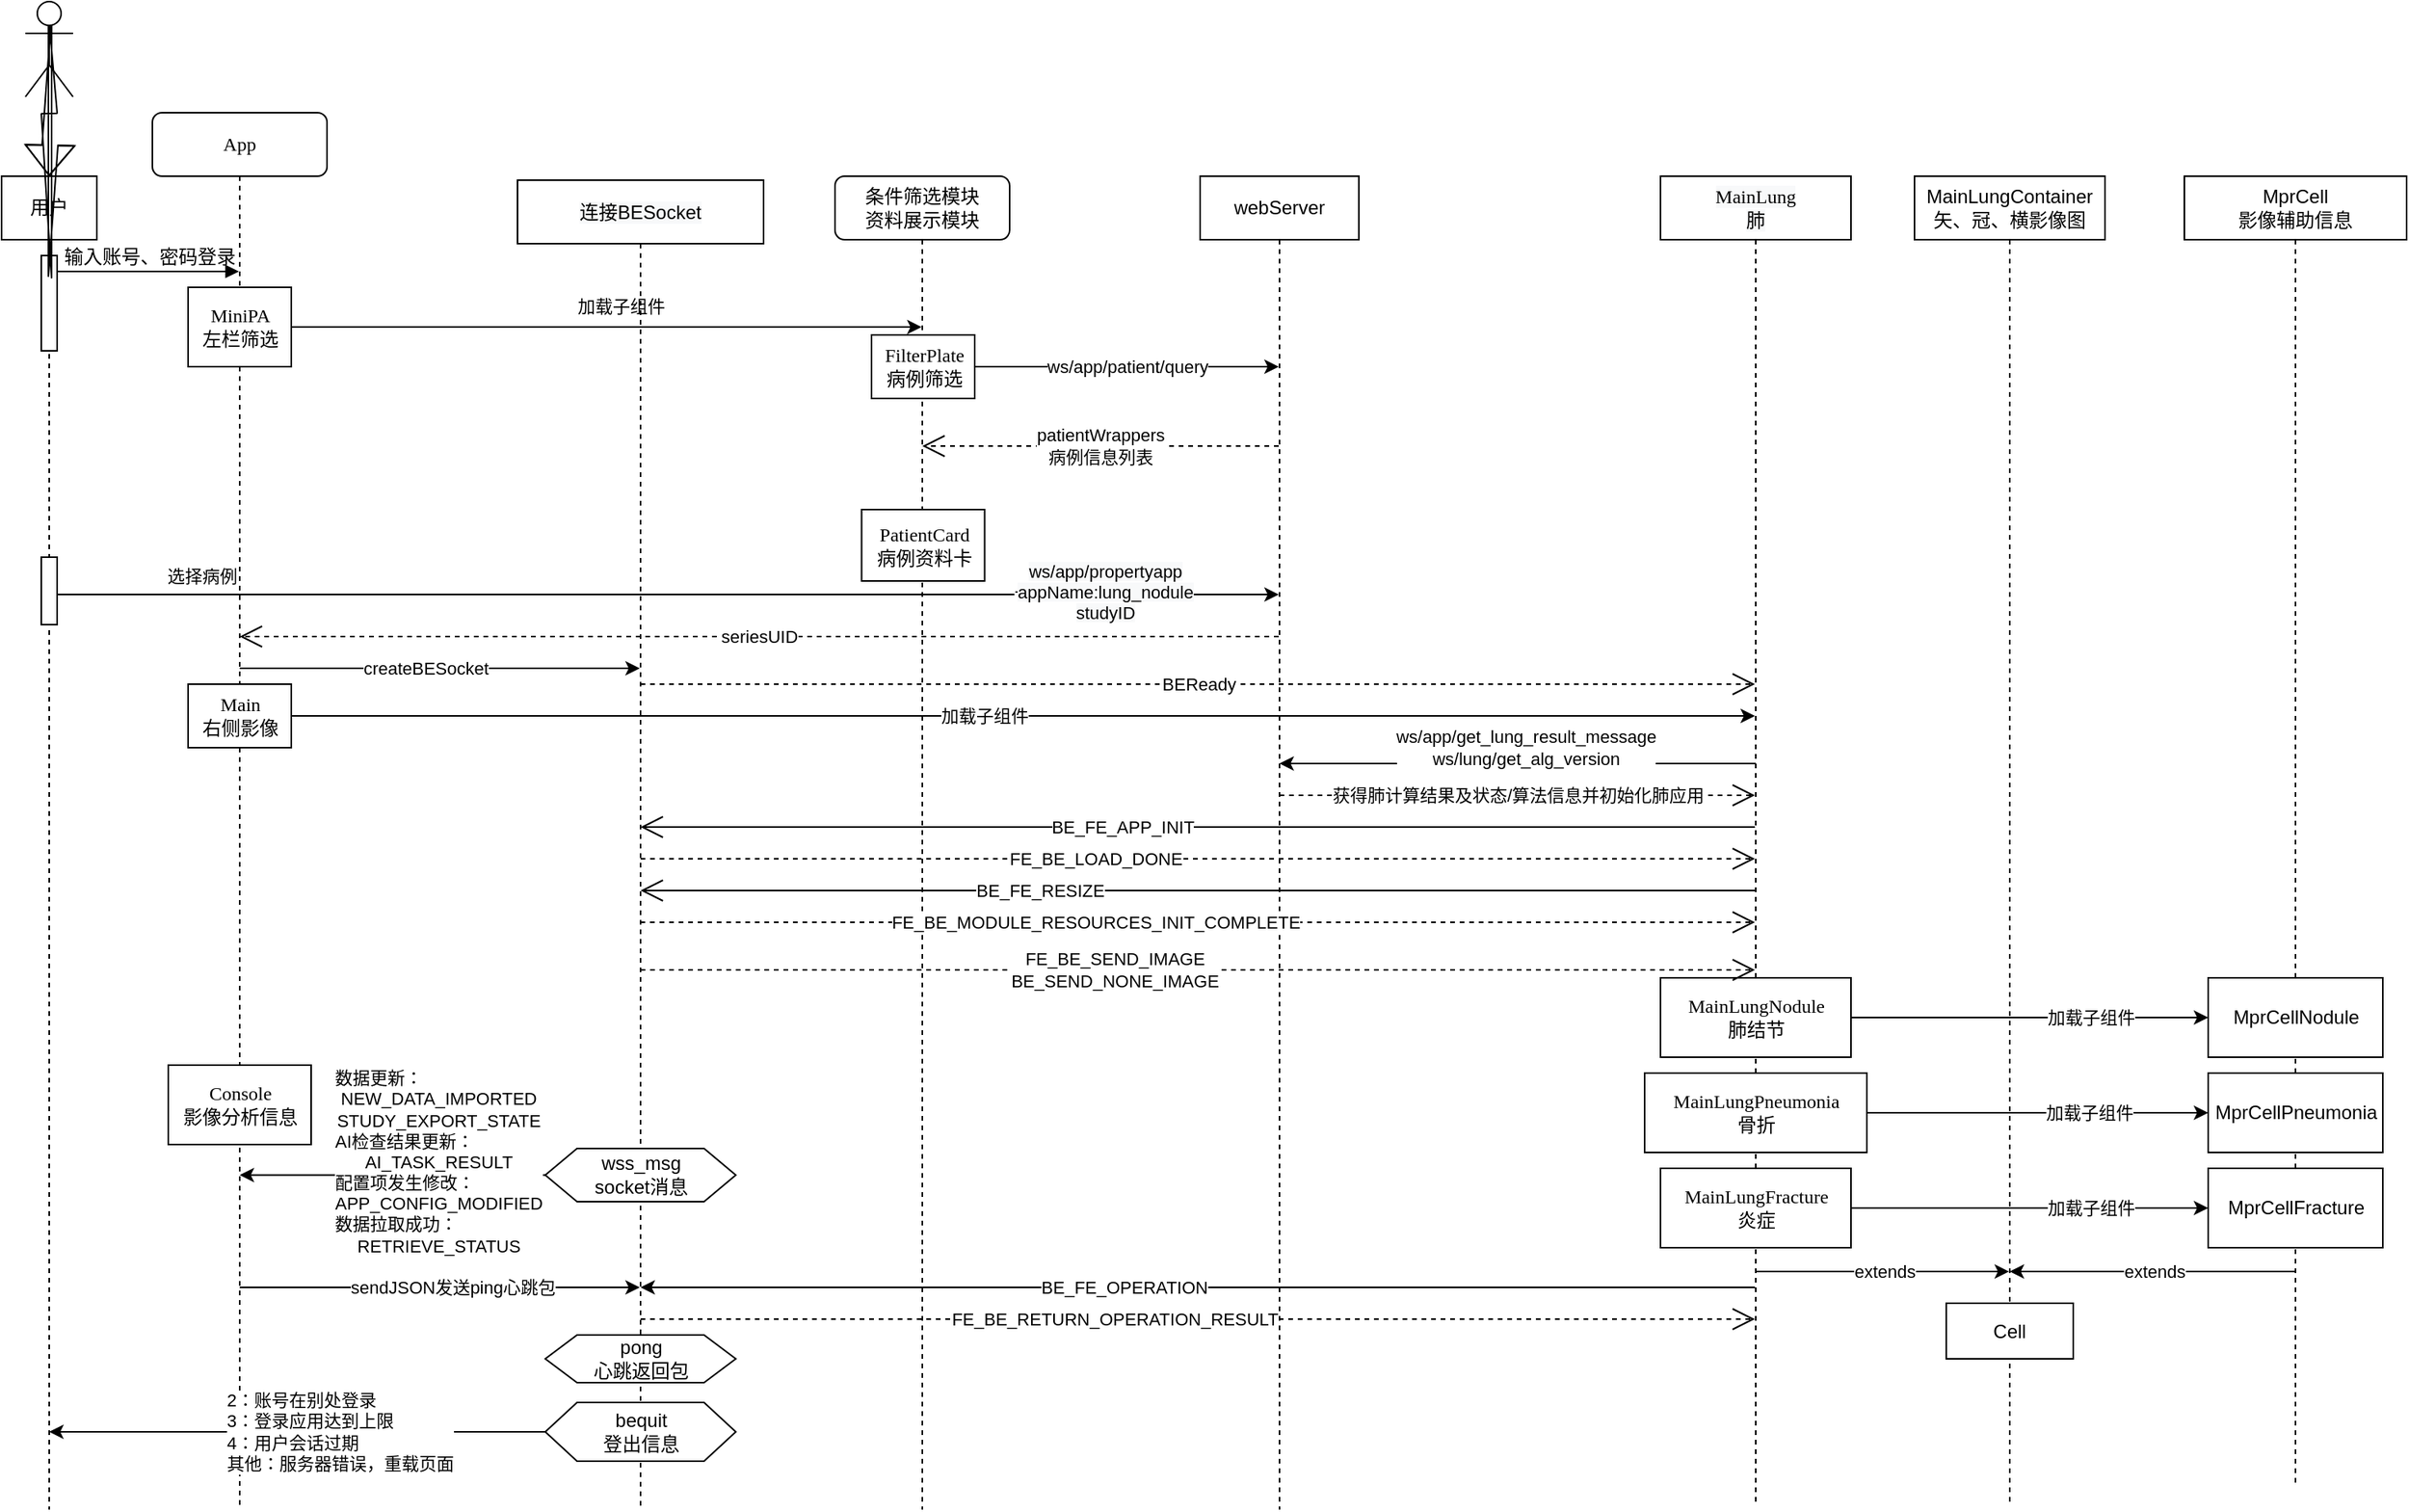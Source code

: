 <mxfile version="14.9.1" type="github">
  <diagram name="Page-1" id="13e1069c-82ec-6db2-03f1-153e76fe0fe0">
    <mxGraphModel dx="1649" dy="849" grid="1" gridSize="10" guides="1" tooltips="1" connect="1" arrows="1" fold="1" page="1" pageScale="1" pageWidth="1100" pageHeight="850" background="none" math="0" shadow="0">
      <root>
        <mxCell id="0" />
        <mxCell id="1" parent="0" />
        <mxCell id="7baba1c4bc27f4b0-2" value="条件筛选模块&lt;br&gt;资料展示模块" style="shape=umlLifeline;perimeter=lifelinePerimeter;whiteSpace=wrap;html=1;container=1;collapsible=0;recursiveResize=0;outlineConnect=0;rounded=1;shadow=0;comic=0;labelBackgroundColor=none;strokeWidth=1;fontFamily=Verdana;fontSize=12;align=center;" parent="1" vertex="1">
          <mxGeometry x="540" y="120" width="110" height="840" as="geometry" />
        </mxCell>
        <mxCell id="7baba1c4bc27f4b0-10" value="FilterPlate&lt;br&gt;病例筛选" style="html=1;points=[];perimeter=orthogonalPerimeter;rounded=0;shadow=0;comic=0;labelBackgroundColor=none;strokeWidth=1;fontFamily=Verdana;fontSize=12;align=center;" parent="7baba1c4bc27f4b0-2" vertex="1">
          <mxGeometry x="23" y="100" width="65" height="40" as="geometry" />
        </mxCell>
        <mxCell id="CF_FWANQ5Wj2ceeT_asj-14" value="PatientCard&lt;br&gt;病例资料卡" style="html=1;points=[];perimeter=orthogonalPerimeter;rounded=0;shadow=0;comic=0;labelBackgroundColor=none;strokeWidth=1;fontFamily=Verdana;fontSize=12;align=center;" parent="7baba1c4bc27f4b0-2" vertex="1">
          <mxGeometry x="16.75" y="210" width="77.5" height="45" as="geometry" />
        </mxCell>
        <mxCell id="7baba1c4bc27f4b0-8" value="App" style="shape=umlLifeline;perimeter=lifelinePerimeter;whiteSpace=wrap;html=1;container=1;collapsible=0;recursiveResize=0;outlineConnect=0;rounded=1;shadow=0;comic=0;labelBackgroundColor=none;strokeWidth=1;fontFamily=Verdana;fontSize=12;align=center;" parent="1" vertex="1">
          <mxGeometry x="110" y="80" width="110" height="880" as="geometry" />
        </mxCell>
        <mxCell id="7baba1c4bc27f4b0-9" value="MiniPA&lt;br&gt;左栏筛选" style="html=1;points=[];perimeter=orthogonalPerimeter;rounded=0;shadow=0;comic=0;labelBackgroundColor=none;strokeWidth=1;fontFamily=Verdana;fontSize=12;align=center;" parent="7baba1c4bc27f4b0-8" vertex="1">
          <mxGeometry x="22.5" y="110" width="65" height="50" as="geometry" />
        </mxCell>
        <mxCell id="CF_FWANQ5Wj2ceeT_asj-6" value="&lt;span style=&quot;font-family: &amp;#34;helvetica&amp;#34;&quot;&gt;输入账号、密码登录&lt;/span&gt;" style="html=1;verticalAlign=bottom;endArrow=block;labelBackgroundColor=none;fontFamily=Verdana;fontSize=12;edgeStyle=elbowEdgeStyle;elbow=vertical;" parent="1" source="CF_FWANQ5Wj2ceeT_asj-2" target="7baba1c4bc27f4b0-8" edge="1">
          <mxGeometry relative="1" as="geometry">
            <mxPoint x="40" y="240" as="sourcePoint" />
            <mxPoint x="120" y="250" as="targetPoint" />
            <Array as="points">
              <mxPoint x="80" y="180" />
            </Array>
          </mxGeometry>
        </mxCell>
        <mxCell id="CF_FWANQ5Wj2ceeT_asj-12" value="" style="endArrow=classic;html=1;" parent="1" source="7baba1c4bc27f4b0-9" target="7baba1c4bc27f4b0-2" edge="1">
          <mxGeometry width="50" height="50" relative="1" as="geometry">
            <mxPoint x="310" y="230" as="sourcePoint" />
            <mxPoint x="360" y="180" as="targetPoint" />
          </mxGeometry>
        </mxCell>
        <mxCell id="CF_FWANQ5Wj2ceeT_asj-13" value="加载子组件" style="edgeLabel;html=1;align=center;verticalAlign=middle;resizable=0;points=[];" parent="CF_FWANQ5Wj2ceeT_asj-12" vertex="1" connectable="0">
          <mxGeometry x="0.298" y="-3" relative="1" as="geometry">
            <mxPoint x="-50" y="-16" as="offset" />
          </mxGeometry>
        </mxCell>
        <mxCell id="CF_FWANQ5Wj2ceeT_asj-16" value="ws/app/patient/query" style="endArrow=classic;html=1;startArrow=none;" parent="1" source="7baba1c4bc27f4b0-10" target="GgmhdhTbTPwPxOHPuyEN-118" edge="1">
          <mxGeometry width="50" height="50" relative="1" as="geometry">
            <mxPoint x="613.99" y="167.353" as="sourcePoint" />
            <mxPoint x="770" y="220" as="targetPoint" />
          </mxGeometry>
        </mxCell>
        <mxCell id="GgmhdhTbTPwPxOHPuyEN-30" value="" style="endArrow=classic;html=1;" parent="1" source="GgmhdhTbTPwPxOHPuyEN-9" target="GgmhdhTbTPwPxOHPuyEN-116" edge="1">
          <mxGeometry width="50" height="50" relative="1" as="geometry">
            <mxPoint x="964.49" y="250" as="sourcePoint" />
            <mxPoint x="1333" y="250" as="targetPoint" />
            <Array as="points" />
          </mxGeometry>
        </mxCell>
        <mxCell id="GgmhdhTbTPwPxOHPuyEN-31" value="加载子组件" style="edgeLabel;html=1;align=center;verticalAlign=middle;resizable=0;points=[];" parent="GgmhdhTbTPwPxOHPuyEN-30" vertex="1" connectable="0">
          <mxGeometry x="-0.143" y="-1" relative="1" as="geometry">
            <mxPoint x="41" y="-1" as="offset" />
          </mxGeometry>
        </mxCell>
        <mxCell id="GgmhdhTbTPwPxOHPuyEN-58" value="extends" style="endArrow=classic;html=1;" parent="1" source="GgmhdhTbTPwPxOHPuyEN-116" target="GgmhdhTbTPwPxOHPuyEN-115" edge="1">
          <mxGeometry x="0.005" width="50" height="50" relative="1" as="geometry">
            <mxPoint x="1209.324" y="880.0" as="sourcePoint" />
            <mxPoint x="1360" y="880" as="targetPoint" />
            <Array as="points">
              <mxPoint x="1250" y="810" />
            </Array>
            <mxPoint x="1" as="offset" />
          </mxGeometry>
        </mxCell>
        <mxCell id="GgmhdhTbTPwPxOHPuyEN-68" value="patientWrappers&lt;br&gt;病例信息列表" style="endArrow=open;endSize=12;dashed=1;html=1;" parent="1" source="GgmhdhTbTPwPxOHPuyEN-118" target="7baba1c4bc27f4b0-2" edge="1">
          <mxGeometry width="160" relative="1" as="geometry">
            <mxPoint x="770" y="308" as="sourcePoint" />
            <mxPoint x="723.99" y="380" as="targetPoint" />
            <Array as="points">
              <mxPoint x="740" y="290" />
            </Array>
          </mxGeometry>
        </mxCell>
        <mxCell id="GgmhdhTbTPwPxOHPuyEN-70" value="选择病例" style="endArrow=classic;html=1;exitX=0.9;exitY=0.553;exitDx=0;exitDy=0;exitPerimeter=0;" parent="1" source="GgmhdhTbTPwPxOHPuyEN-73" target="GgmhdhTbTPwPxOHPuyEN-118" edge="1">
          <mxGeometry x="-0.761" y="12" width="50" height="50" relative="1" as="geometry">
            <mxPoint x="30" y="358.53" as="sourcePoint" />
            <mxPoint x="770" y="362" as="targetPoint" />
            <mxPoint as="offset" />
          </mxGeometry>
        </mxCell>
        <mxCell id="GgmhdhTbTPwPxOHPuyEN-84" value="Text" style="edgeLabel;html=1;align=center;verticalAlign=middle;resizable=0;points=[];" parent="GgmhdhTbTPwPxOHPuyEN-70" vertex="1" connectable="0">
          <mxGeometry x="0.592" y="-1" relative="1" as="geometry">
            <mxPoint as="offset" />
          </mxGeometry>
        </mxCell>
        <mxCell id="GgmhdhTbTPwPxOHPuyEN-85" value="&lt;span style=&quot;background-color: rgb(248 , 249 , 250)&quot;&gt;ws/app/propertyapp&lt;/span&gt;&lt;br&gt;&lt;span style=&quot;background-color: rgb(248 , 249 , 250)&quot;&gt;appName:lung_nodule&lt;br&gt;&lt;span style=&quot;font-size: 11px&quot;&gt;studyID&lt;/span&gt;&lt;br&gt;&lt;/span&gt;" style="edgeLabel;html=1;align=center;verticalAlign=middle;resizable=0;points=[];" parent="GgmhdhTbTPwPxOHPuyEN-70" vertex="1" connectable="0">
          <mxGeometry x="0.595" y="-3" relative="1" as="geometry">
            <mxPoint x="46" y="-5" as="offset" />
          </mxGeometry>
        </mxCell>
        <mxCell id="GgmhdhTbTPwPxOHPuyEN-91" value="" style="endArrow=classic;html=1;" parent="1" source="GgmhdhTbTPwPxOHPuyEN-88" target="GgmhdhTbTPwPxOHPuyEN-121" edge="1">
          <mxGeometry width="50" height="50" relative="1" as="geometry">
            <mxPoint x="240" y="196" as="sourcePoint" />
            <mxPoint x="30" y="186" as="targetPoint" />
          </mxGeometry>
        </mxCell>
        <mxCell id="GgmhdhTbTPwPxOHPuyEN-92" value="&lt;div style=&quot;text-align: left&quot;&gt;2：账号在别处登录&lt;/div&gt;&lt;div style=&quot;text-align: left&quot;&gt;3：登录应用达到上限&lt;/div&gt;&lt;div style=&quot;text-align: left&quot;&gt;4：用户会话过期&lt;/div&gt;&lt;div style=&quot;text-align: left&quot;&gt;其他：服务器错误，重载页面&lt;/div&gt;" style="edgeLabel;html=1;align=center;verticalAlign=middle;resizable=0;points=[];" parent="GgmhdhTbTPwPxOHPuyEN-91" vertex="1" connectable="0">
          <mxGeometry x="-0.283" relative="1" as="geometry">
            <mxPoint x="-18" as="offset" />
          </mxGeometry>
        </mxCell>
        <mxCell id="GgmhdhTbTPwPxOHPuyEN-93" value="" style="endArrow=classic;html=1;" parent="1" source="GgmhdhTbTPwPxOHPuyEN-90" target="7baba1c4bc27f4b0-8" edge="1">
          <mxGeometry width="50" height="50" relative="1" as="geometry">
            <mxPoint x="390" y="410" as="sourcePoint" />
            <mxPoint x="440" y="360" as="targetPoint" />
          </mxGeometry>
        </mxCell>
        <mxCell id="GgmhdhTbTPwPxOHPuyEN-94" value="&lt;div style=&quot;text-align: left&quot;&gt;数据更新：&lt;/div&gt;NEW_DATA_IMPORTED&lt;br&gt;&lt;span style=&quot;font-size: 11px&quot;&gt;STUDY_EXPORT_STATE&lt;br&gt;&lt;div style=&quot;text-align: left&quot;&gt;AI检查结果更新：&lt;/div&gt;&lt;/span&gt;AI_TASK_RESULT&lt;br&gt;&lt;div style=&quot;text-align: left&quot;&gt;配置项发生修改：&lt;/div&gt;&lt;div&gt;&lt;span style=&quot;font-size: 11px&quot;&gt;APP_CONFIG_MODIFIED&lt;/span&gt;&lt;br&gt;&lt;/div&gt;&lt;div style=&quot;text-align: left&quot;&gt;&lt;span style=&quot;font-size: 11px&quot;&gt;数据拉取成功：&lt;/span&gt;&lt;/div&gt;&lt;div&gt;&lt;span style=&quot;font-size: 11px&quot;&gt;RETRIEVE_STATUS&lt;/span&gt;&lt;br&gt;&lt;/div&gt;" style="edgeLabel;html=1;align=center;verticalAlign=middle;resizable=0;points=[];" parent="GgmhdhTbTPwPxOHPuyEN-93" vertex="1" connectable="0">
          <mxGeometry x="-0.211" y="1" relative="1" as="geometry">
            <mxPoint x="8" y="-10" as="offset" />
          </mxGeometry>
        </mxCell>
        <mxCell id="GgmhdhTbTPwPxOHPuyEN-110" value="" style="endArrow=classic;html=1;" parent="1" source="GgmhdhTbTPwPxOHPuyEN-46" target="GgmhdhTbTPwPxOHPuyEN-126" edge="1">
          <mxGeometry width="50" height="50" relative="1" as="geometry">
            <mxPoint x="1335" y="270" as="sourcePoint" />
            <mxPoint x="1650" y="370" as="targetPoint" />
          </mxGeometry>
        </mxCell>
        <mxCell id="GgmhdhTbTPwPxOHPuyEN-111" value="加载子组件" style="edgeLabel;html=1;align=center;verticalAlign=middle;resizable=0;points=[];" parent="GgmhdhTbTPwPxOHPuyEN-110" vertex="1" connectable="0">
          <mxGeometry x="-0.143" y="-1" relative="1" as="geometry">
            <mxPoint x="54" y="-1" as="offset" />
          </mxGeometry>
        </mxCell>
        <mxCell id="GgmhdhTbTPwPxOHPuyEN-114" value="MprCell&lt;br&gt;影像辅助信息" style="shape=umlLifeline;perimeter=lifelinePerimeter;whiteSpace=wrap;html=1;container=1;collapsible=0;recursiveResize=0;outlineConnect=0;" parent="1" vertex="1">
          <mxGeometry x="1390" y="120" width="140" height="825" as="geometry" />
        </mxCell>
        <mxCell id="GgmhdhTbTPwPxOHPuyEN-126" value="MprCellNodule" style="html=1;" parent="GgmhdhTbTPwPxOHPuyEN-114" vertex="1">
          <mxGeometry x="15" y="505" width="110" height="50" as="geometry" />
        </mxCell>
        <mxCell id="GgmhdhTbTPwPxOHPuyEN-129" value="MprCellFracture" style="html=1;" parent="GgmhdhTbTPwPxOHPuyEN-114" vertex="1">
          <mxGeometry x="15" y="625" width="110" height="50" as="geometry" />
        </mxCell>
        <mxCell id="GgmhdhTbTPwPxOHPuyEN-128" value="MprCellPneumonia" style="html=1;" parent="GgmhdhTbTPwPxOHPuyEN-114" vertex="1">
          <mxGeometry x="15" y="565" width="110" height="50" as="geometry" />
        </mxCell>
        <mxCell id="GgmhdhTbTPwPxOHPuyEN-115" value="&lt;span style=&quot;font-family: &amp;#34;helvetica&amp;#34;&quot;&gt;MainLungContainer&lt;br&gt;&lt;/span&gt;矢、冠、横影像图" style="shape=umlLifeline;perimeter=lifelinePerimeter;whiteSpace=wrap;html=1;container=1;collapsible=0;recursiveResize=0;outlineConnect=0;" parent="1" vertex="1">
          <mxGeometry x="1220" y="120" width="120" height="835" as="geometry" />
        </mxCell>
        <mxCell id="GgmhdhTbTPwPxOHPuyEN-60" value="Cell" style="rounded=0;whiteSpace=wrap;html=1;" parent="GgmhdhTbTPwPxOHPuyEN-115" vertex="1">
          <mxGeometry x="20" y="710" width="80" height="35" as="geometry" />
        </mxCell>
        <mxCell id="GgmhdhTbTPwPxOHPuyEN-116" value="&#xa;&#xa;&lt;span style=&quot;color: rgb(0, 0, 0); font-family: verdana; font-size: 12px; font-style: normal; font-weight: 400; letter-spacing: normal; text-align: center; text-indent: 0px; text-transform: none; word-spacing: 0px; background-color: rgb(248, 249, 250); display: inline; float: none;&quot;&gt;MainLung&lt;/span&gt;&lt;br style=&quot;color: rgb(0, 0, 0); font-family: verdana; font-size: 12px; font-style: normal; font-weight: 400; letter-spacing: normal; text-align: center; text-indent: 0px; text-transform: none; word-spacing: 0px; background-color: rgb(248, 249, 250);&quot;&gt;&lt;span style=&quot;color: rgb(0, 0, 0); font-family: verdana; font-size: 12px; font-style: normal; font-weight: 400; letter-spacing: normal; text-align: center; text-indent: 0px; text-transform: none; word-spacing: 0px; background-color: rgb(248, 249, 250); display: inline; float: none;&quot;&gt;肺&lt;/span&gt;&#xa;&#xa;" style="shape=umlLifeline;perimeter=lifelinePerimeter;whiteSpace=wrap;html=1;container=1;collapsible=0;recursiveResize=0;outlineConnect=0;" parent="1" vertex="1">
          <mxGeometry x="1060" y="120" width="120" height="835" as="geometry" />
        </mxCell>
        <mxCell id="GgmhdhTbTPwPxOHPuyEN-46" value="MainLungNodule&lt;br&gt;肺结节" style="html=1;points=[];perimeter=orthogonalPerimeter;rounded=0;shadow=0;comic=0;labelBackgroundColor=none;strokeWidth=1;fontFamily=Verdana;fontSize=12;align=center;" parent="GgmhdhTbTPwPxOHPuyEN-116" vertex="1">
          <mxGeometry y="505" width="120" height="50" as="geometry" />
        </mxCell>
        <mxCell id="GgmhdhTbTPwPxOHPuyEN-47" value="MainLungPneumonia&lt;br&gt;骨折" style="html=1;points=[];perimeter=orthogonalPerimeter;rounded=0;shadow=0;comic=0;labelBackgroundColor=none;strokeWidth=1;fontFamily=Verdana;fontSize=12;align=center;" parent="GgmhdhTbTPwPxOHPuyEN-116" vertex="1">
          <mxGeometry x="-10" y="565" width="140" height="50" as="geometry" />
        </mxCell>
        <mxCell id="GgmhdhTbTPwPxOHPuyEN-48" value="MainLungFracture&lt;br&gt;炎症" style="html=1;points=[];perimeter=orthogonalPerimeter;rounded=0;shadow=0;comic=0;labelBackgroundColor=none;strokeWidth=1;fontFamily=Verdana;fontSize=12;align=center;" parent="GgmhdhTbTPwPxOHPuyEN-116" vertex="1">
          <mxGeometry y="625" width="120" height="50" as="geometry" />
        </mxCell>
        <mxCell id="GgmhdhTbTPwPxOHPuyEN-118" value="&lt;span style=&quot;font-family: &amp;#34;helvetica&amp;#34;&quot;&gt;webServer&lt;/span&gt;" style="shape=umlLifeline;perimeter=lifelinePerimeter;whiteSpace=wrap;html=1;container=1;collapsible=0;recursiveResize=0;outlineConnect=0;" parent="1" vertex="1">
          <mxGeometry x="770" y="120" width="100" height="840" as="geometry" />
        </mxCell>
        <mxCell id="GgmhdhTbTPwPxOHPuyEN-119" value="&lt;span style=&quot;color: rgb(0 , 0 , 0) ; font-family: &amp;#34;helvetica&amp;#34; ; font-size: 12px ; font-style: normal ; font-weight: 400 ; letter-spacing: normal ; text-align: center ; text-indent: 0px ; text-transform: none ; word-spacing: 0px ; background-color: rgb(248 , 249 , 250) ; display: inline ; float: none&quot;&gt;连接BESocket&lt;/span&gt;" style="shape=umlLifeline;perimeter=lifelinePerimeter;whiteSpace=wrap;html=1;container=1;collapsible=0;recursiveResize=0;outlineConnect=0;" parent="1" vertex="1">
          <mxGeometry x="340" y="122.5" width="155" height="837.5" as="geometry" />
        </mxCell>
        <mxCell id="GgmhdhTbTPwPxOHPuyEN-88" value="bequit&lt;br&gt;登出信息" style="shape=hexagon;perimeter=hexagonPerimeter2;whiteSpace=wrap;html=1;fixedSize=1;" parent="GgmhdhTbTPwPxOHPuyEN-119" vertex="1">
          <mxGeometry x="17.5" y="770" width="120" height="37" as="geometry" />
        </mxCell>
        <mxCell id="GgmhdhTbTPwPxOHPuyEN-89" value="pong&lt;br&gt;心跳返回包" style="shape=hexagon;perimeter=hexagonPerimeter2;whiteSpace=wrap;html=1;fixedSize=1;" parent="GgmhdhTbTPwPxOHPuyEN-119" vertex="1">
          <mxGeometry x="17.5" y="727.5" width="120" height="30" as="geometry" />
        </mxCell>
        <mxCell id="GgmhdhTbTPwPxOHPuyEN-90" value="wss_msg&lt;br&gt;socket消息" style="shape=hexagon;perimeter=hexagonPerimeter2;whiteSpace=wrap;html=1;fixedSize=1;" parent="GgmhdhTbTPwPxOHPuyEN-119" vertex="1">
          <mxGeometry x="17.5" y="610" width="120" height="33.5" as="geometry" />
        </mxCell>
        <mxCell id="GgmhdhTbTPwPxOHPuyEN-121" value="用户" style="shape=umlLifeline;perimeter=lifelinePerimeter;whiteSpace=wrap;html=1;container=1;collapsible=0;recursiveResize=0;outlineConnect=0;" parent="1" vertex="1">
          <mxGeometry x="15" y="120" width="60" height="840" as="geometry" />
        </mxCell>
        <mxCell id="CF_FWANQ5Wj2ceeT_asj-2" value="" style="html=1;points=[];perimeter=orthogonalPerimeter;rounded=0;shadow=0;comic=0;labelBackgroundColor=none;strokeWidth=1;fontFamily=Verdana;fontSize=12;align=center;" parent="GgmhdhTbTPwPxOHPuyEN-121" vertex="1">
          <mxGeometry x="25" y="50" width="10" height="60" as="geometry" />
        </mxCell>
        <mxCell id="GgmhdhTbTPwPxOHPuyEN-73" value="" style="html=1;points=[];perimeter=orthogonalPerimeter;rounded=0;shadow=0;comic=0;labelBackgroundColor=none;strokeWidth=1;fontFamily=Verdana;fontSize=12;align=center;" parent="GgmhdhTbTPwPxOHPuyEN-121" vertex="1">
          <mxGeometry x="25" y="240" width="10" height="42.5" as="geometry" />
        </mxCell>
        <mxCell id="GgmhdhTbTPwPxOHPuyEN-125" style="edgeStyle=orthogonalEdgeStyle;shape=flexArrow;rounded=0;orthogonalLoop=1;jettySize=auto;html=1;" parent="1" edge="1">
          <mxGeometry relative="1" as="geometry">
            <mxPoint x="45" y="120" as="targetPoint" />
            <mxPoint x="45" y="80" as="sourcePoint" />
          </mxGeometry>
        </mxCell>
        <mxCell id="GgmhdhTbTPwPxOHPuyEN-122" value="" style="shape=umlActor;verticalLabelPosition=bottom;verticalAlign=top;html=1;" parent="1" vertex="1">
          <mxGeometry x="30" y="10" width="30" height="60" as="geometry" />
        </mxCell>
        <mxCell id="GgmhdhTbTPwPxOHPuyEN-130" value="" style="endArrow=classic;html=1;" parent="1" source="GgmhdhTbTPwPxOHPuyEN-47" target="GgmhdhTbTPwPxOHPuyEN-128" edge="1">
          <mxGeometry width="50" height="50" relative="1" as="geometry">
            <mxPoint x="1390" y="380" as="sourcePoint" />
            <mxPoint x="1675" y="381" as="targetPoint" />
            <Array as="points" />
          </mxGeometry>
        </mxCell>
        <mxCell id="GgmhdhTbTPwPxOHPuyEN-131" value="加载子组件" style="edgeLabel;html=1;align=center;verticalAlign=middle;resizable=0;points=[];" parent="GgmhdhTbTPwPxOHPuyEN-130" vertex="1" connectable="0">
          <mxGeometry x="-0.143" y="-1" relative="1" as="geometry">
            <mxPoint x="48" y="-1" as="offset" />
          </mxGeometry>
        </mxCell>
        <mxCell id="GgmhdhTbTPwPxOHPuyEN-132" value="" style="endArrow=classic;html=1;" parent="1" source="GgmhdhTbTPwPxOHPuyEN-48" target="GgmhdhTbTPwPxOHPuyEN-129" edge="1">
          <mxGeometry width="50" height="50" relative="1" as="geometry">
            <mxPoint x="1400" y="460" as="sourcePoint" />
            <mxPoint x="1685" y="460" as="targetPoint" />
          </mxGeometry>
        </mxCell>
        <mxCell id="GgmhdhTbTPwPxOHPuyEN-133" value="加载子组件" style="edgeLabel;html=1;align=center;verticalAlign=middle;resizable=0;points=[];" parent="GgmhdhTbTPwPxOHPuyEN-132" vertex="1" connectable="0">
          <mxGeometry x="-0.143" y="-1" relative="1" as="geometry">
            <mxPoint x="54" y="-1" as="offset" />
          </mxGeometry>
        </mxCell>
        <mxCell id="GgmhdhTbTPwPxOHPuyEN-134" value="extends" style="endArrow=classic;html=1;" parent="1" source="GgmhdhTbTPwPxOHPuyEN-114" target="GgmhdhTbTPwPxOHPuyEN-115" edge="1">
          <mxGeometry x="0.005" width="50" height="50" relative="1" as="geometry">
            <mxPoint x="1589.5" y="980.0" as="sourcePoint" />
            <mxPoint x="1399.324" y="980.0" as="targetPoint" />
            <Array as="points">
              <mxPoint x="1400" y="810" />
            </Array>
            <mxPoint x="1" as="offset" />
          </mxGeometry>
        </mxCell>
        <mxCell id="Kke3WG4U_u_RpBX2Esor-12" value="" style="endArrow=open;endFill=1;endSize=12;html=1;" parent="1" source="GgmhdhTbTPwPxOHPuyEN-116" target="GgmhdhTbTPwPxOHPuyEN-119" edge="1">
          <mxGeometry width="160" relative="1" as="geometry">
            <mxPoint x="230" y="550" as="sourcePoint" />
            <mxPoint x="1400" y="400" as="targetPoint" />
            <Array as="points">
              <mxPoint x="680" y="570" />
            </Array>
          </mxGeometry>
        </mxCell>
        <mxCell id="Kke3WG4U_u_RpBX2Esor-13" value="BE_FE_RESIZE" style="edgeLabel;html=1;align=center;verticalAlign=middle;resizable=0;points=[];" parent="Kke3WG4U_u_RpBX2Esor-12" vertex="1" connectable="0">
          <mxGeometry x="0.02" y="1" relative="1" as="geometry">
            <mxPoint x="-93" y="-1" as="offset" />
          </mxGeometry>
        </mxCell>
        <mxCell id="Kke3WG4U_u_RpBX2Esor-14" value="" style="endArrow=classic;html=1;" parent="1" source="7baba1c4bc27f4b0-8" target="GgmhdhTbTPwPxOHPuyEN-119" edge="1">
          <mxGeometry width="50" height="50" relative="1" as="geometry">
            <mxPoint x="570" y="380" as="sourcePoint" />
            <mxPoint x="620" y="330" as="targetPoint" />
            <Array as="points">
              <mxPoint x="270" y="820" />
            </Array>
          </mxGeometry>
        </mxCell>
        <mxCell id="Kke3WG4U_u_RpBX2Esor-15" value="sendJSON发送ping心跳包" style="edgeLabel;html=1;align=center;verticalAlign=middle;resizable=0;points=[];" parent="Kke3WG4U_u_RpBX2Esor-14" vertex="1" connectable="0">
          <mxGeometry x="0.311" relative="1" as="geometry">
            <mxPoint x="-31" as="offset" />
          </mxGeometry>
        </mxCell>
        <mxCell id="Kke3WG4U_u_RpBX2Esor-17" value="" style="endArrow=classic;html=1;" parent="1" source="7baba1c4bc27f4b0-8" target="GgmhdhTbTPwPxOHPuyEN-119" edge="1">
          <mxGeometry width="50" height="50" relative="1" as="geometry">
            <mxPoint x="230" y="470" as="sourcePoint" />
            <mxPoint x="580" y="260" as="targetPoint" />
            <Array as="points">
              <mxPoint x="210" y="430" />
            </Array>
          </mxGeometry>
        </mxCell>
        <mxCell id="Kke3WG4U_u_RpBX2Esor-19" value="createBESocket" style="edgeLabel;html=1;align=center;verticalAlign=middle;resizable=0;points=[];" parent="Kke3WG4U_u_RpBX2Esor-17" vertex="1" connectable="0">
          <mxGeometry x="-0.083" relative="1" as="geometry">
            <mxPoint x="1" as="offset" />
          </mxGeometry>
        </mxCell>
        <mxCell id="Kke3WG4U_u_RpBX2Esor-21" value="" style="endArrow=classic;html=1;" parent="1" source="GgmhdhTbTPwPxOHPuyEN-116" target="GgmhdhTbTPwPxOHPuyEN-118" edge="1">
          <mxGeometry width="50" height="50" relative="1" as="geometry">
            <mxPoint x="1220" y="410" as="sourcePoint" />
            <mxPoint x="1270" y="360" as="targetPoint" />
            <Array as="points">
              <mxPoint x="1120" y="490" />
            </Array>
          </mxGeometry>
        </mxCell>
        <mxCell id="Kke3WG4U_u_RpBX2Esor-22" value="ws/app/get_lung_result_message&lt;br&gt;&lt;span style=&quot;font-size: 11px&quot;&gt;ws/lung/get_alg_version&lt;/span&gt;" style="edgeLabel;html=1;align=center;verticalAlign=middle;resizable=0;points=[];" parent="Kke3WG4U_u_RpBX2Esor-21" vertex="1" connectable="0">
          <mxGeometry x="0.016" y="-1" relative="1" as="geometry">
            <mxPoint x="7" y="-9" as="offset" />
          </mxGeometry>
        </mxCell>
        <mxCell id="Kke3WG4U_u_RpBX2Esor-23" value="获得肺计算结果及状态/算法信息并初始化肺应用" style="endArrow=open;endSize=12;dashed=1;html=1;" parent="1" source="GgmhdhTbTPwPxOHPuyEN-118" target="GgmhdhTbTPwPxOHPuyEN-116" edge="1">
          <mxGeometry width="160" relative="1" as="geometry">
            <mxPoint x="1170" y="390" as="sourcePoint" />
            <mxPoint x="1330" y="390" as="targetPoint" />
            <Array as="points">
              <mxPoint x="1090" y="510" />
            </Array>
          </mxGeometry>
        </mxCell>
        <mxCell id="Kke3WG4U_u_RpBX2Esor-27" value="" style="endArrow=open;endFill=1;endSize=12;html=1;" parent="1" source="GgmhdhTbTPwPxOHPuyEN-116" target="GgmhdhTbTPwPxOHPuyEN-119" edge="1">
          <mxGeometry width="160" relative="1" as="geometry">
            <mxPoint x="1329.5" y="580" as="sourcePoint" />
            <mxPoint x="1169.071" y="530" as="targetPoint" />
            <Array as="points">
              <mxPoint x="940" y="530" />
            </Array>
          </mxGeometry>
        </mxCell>
        <mxCell id="Kke3WG4U_u_RpBX2Esor-28" value="BE_FE_APP_INIT" style="edgeLabel;html=1;align=center;verticalAlign=middle;resizable=0;points=[];" parent="Kke3WG4U_u_RpBX2Esor-27" vertex="1" connectable="0">
          <mxGeometry x="0.02" y="1" relative="1" as="geometry">
            <mxPoint x="-41" y="-1" as="offset" />
          </mxGeometry>
        </mxCell>
        <mxCell id="Hi-bZSsl9oH-y0NhNikU-1" value="seriesUID" style="endArrow=open;endSize=12;dashed=1;html=1;" edge="1" parent="1" source="GgmhdhTbTPwPxOHPuyEN-118" target="7baba1c4bc27f4b0-8">
          <mxGeometry width="160" relative="1" as="geometry">
            <mxPoint x="730" y="450" as="sourcePoint" />
            <mxPoint x="510" y="440" as="targetPoint" />
            <Array as="points">
              <mxPoint x="680" y="410" />
            </Array>
          </mxGeometry>
        </mxCell>
        <mxCell id="Hi-bZSsl9oH-y0NhNikU-4" value="BEReady" style="endArrow=open;endSize=12;dashed=1;html=1;" edge="1" parent="1" source="GgmhdhTbTPwPxOHPuyEN-119" target="GgmhdhTbTPwPxOHPuyEN-116">
          <mxGeometry width="160" relative="1" as="geometry">
            <mxPoint x="430" y="580" as="sourcePoint" />
            <mxPoint x="1169.5" y="470" as="targetPoint" />
            <Array as="points">
              <mxPoint x="540" y="440" />
            </Array>
          </mxGeometry>
        </mxCell>
        <mxCell id="Hi-bZSsl9oH-y0NhNikU-7" value="FE_BE_LOAD_DONE" style="endArrow=open;endSize=12;dashed=1;html=1;" edge="1" parent="1" source="GgmhdhTbTPwPxOHPuyEN-119" target="GgmhdhTbTPwPxOHPuyEN-116">
          <mxGeometry x="-0.184" width="160" relative="1" as="geometry">
            <mxPoint x="332.33" y="490" as="sourcePoint" />
            <mxPoint x="1340" y="550" as="targetPoint" />
            <Array as="points">
              <mxPoint x="550" y="550" />
            </Array>
            <mxPoint as="offset" />
          </mxGeometry>
        </mxCell>
        <mxCell id="GgmhdhTbTPwPxOHPuyEN-9" value="Main&lt;br&gt;右侧影像" style="html=1;points=[];perimeter=orthogonalPerimeter;rounded=0;shadow=0;comic=0;labelBackgroundColor=none;strokeWidth=1;fontFamily=Verdana;fontSize=12;align=center;" parent="1" vertex="1">
          <mxGeometry x="132.5" y="440" width="65" height="40" as="geometry" />
        </mxCell>
        <mxCell id="GgmhdhTbTPwPxOHPuyEN-8" value="Console&lt;br&gt;影像分析信息" style="html=1;points=[];perimeter=orthogonalPerimeter;rounded=0;shadow=0;comic=0;labelBackgroundColor=none;strokeWidth=1;fontFamily=Verdana;fontSize=12;align=center;" parent="1" vertex="1">
          <mxGeometry x="120" y="680" width="90" height="50" as="geometry" />
        </mxCell>
        <mxCell id="Hi-bZSsl9oH-y0NhNikU-9" value="FE_BE_MODULE_RESOURCES_INIT_COMPLETE" style="endArrow=open;endSize=12;dashed=1;html=1;" edge="1" parent="1" source="GgmhdhTbTPwPxOHPuyEN-119" target="GgmhdhTbTPwPxOHPuyEN-116">
          <mxGeometry x="-0.184" width="160" relative="1" as="geometry">
            <mxPoint x="336.824" y="590.0" as="sourcePoint" />
            <mxPoint x="1349.5" y="590.0" as="targetPoint" />
            <Array as="points">
              <mxPoint x="420" y="590" />
            </Array>
            <mxPoint as="offset" />
          </mxGeometry>
        </mxCell>
        <mxCell id="Hi-bZSsl9oH-y0NhNikU-11" value="FE_BE_SEND_IMAGE&lt;br&gt;&lt;span style=&quot;font-size: 11px&quot;&gt;BE_SEND_NONE_IMAGE&lt;/span&gt;" style="endArrow=open;endSize=12;dashed=1;html=1;" edge="1" parent="1" source="GgmhdhTbTPwPxOHPuyEN-119" target="GgmhdhTbTPwPxOHPuyEN-116">
          <mxGeometry x="-0.154" width="160" relative="1" as="geometry">
            <mxPoint x="620" y="640" as="sourcePoint" />
            <mxPoint x="780" y="640" as="targetPoint" />
            <Array as="points">
              <mxPoint x="640" y="620" />
            </Array>
            <mxPoint x="1" as="offset" />
          </mxGeometry>
        </mxCell>
        <mxCell id="Hi-bZSsl9oH-y0NhNikU-12" value="BE_FE_OPERATION" style="endArrow=classic;html=1;" edge="1" parent="1" source="GgmhdhTbTPwPxOHPuyEN-116" target="GgmhdhTbTPwPxOHPuyEN-119">
          <mxGeometry x="0.132" width="50" height="50" relative="1" as="geometry">
            <mxPoint x="690" y="700" as="sourcePoint" />
            <mxPoint x="470" y="650" as="targetPoint" />
            <Array as="points">
              <mxPoint x="870" y="820" />
            </Array>
            <mxPoint as="offset" />
          </mxGeometry>
        </mxCell>
        <mxCell id="Hi-bZSsl9oH-y0NhNikU-13" value="FE_BE_RETURN_OPERATION_RESULT" style="endArrow=open;endSize=12;dashed=1;html=1;" edge="1" parent="1" source="GgmhdhTbTPwPxOHPuyEN-119" target="GgmhdhTbTPwPxOHPuyEN-116">
          <mxGeometry x="-0.154" width="160" relative="1" as="geometry">
            <mxPoint x="336.571" y="630" as="sourcePoint" />
            <mxPoint x="1219.5" y="630" as="targetPoint" />
            <Array as="points">
              <mxPoint x="800" y="840" />
            </Array>
            <mxPoint x="1" as="offset" />
          </mxGeometry>
        </mxCell>
      </root>
    </mxGraphModel>
  </diagram>
</mxfile>

